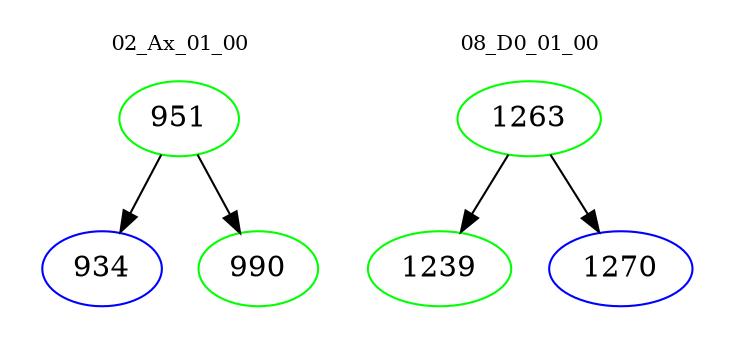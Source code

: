 digraph{
subgraph cluster_0 {
color = white
label = "02_Ax_01_00";
fontsize=10;
T0_951 [label="951", color="green"]
T0_951 -> T0_934 [color="black"]
T0_934 [label="934", color="blue"]
T0_951 -> T0_990 [color="black"]
T0_990 [label="990", color="green"]
}
subgraph cluster_1 {
color = white
label = "08_D0_01_00";
fontsize=10;
T1_1263 [label="1263", color="green"]
T1_1263 -> T1_1239 [color="black"]
T1_1239 [label="1239", color="green"]
T1_1263 -> T1_1270 [color="black"]
T1_1270 [label="1270", color="blue"]
}
}
